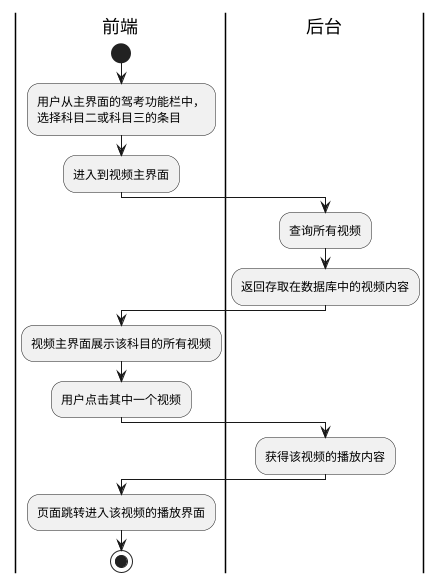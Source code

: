 @startuml
|前端|
start
:用户从主界面的驾考功能栏中，\n选择科目二或科目三的条目;
:进入到视频主界面;
|后台|
:查询所有视频;
:返回存取在数据库中的视频内容;
|前端|
:视频主界面展示该科目的所有视频;
:用户点击其中一个视频;
|后台|
:获得该视频的播放内容;
|前端|
:页面跳转进入该视频的播放界面;
stop
@enduml